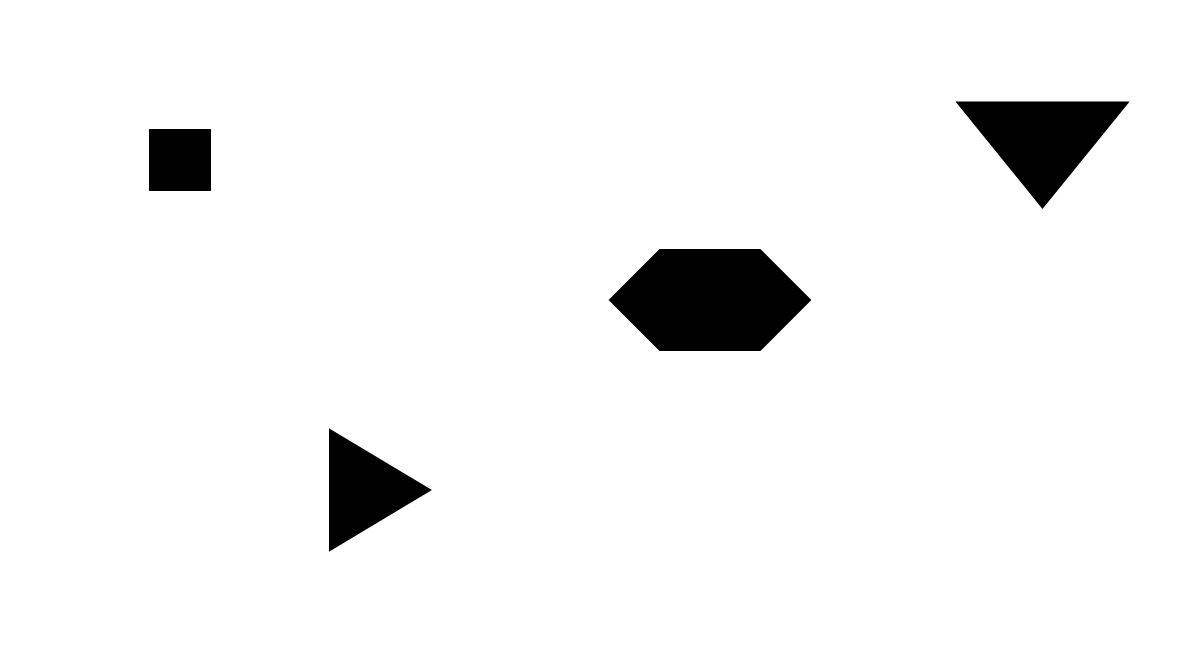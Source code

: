 <mxfile version="12.7.4" type="device"><diagram id="gZHaXraySE-Ac8VHTQlD" name="Page-1"><mxGraphModel dx="1052" dy="1006" grid="1" gridSize="10" guides="1" tooltips="1" connect="1" arrows="1" fold="1" page="1" pageScale="1" pageWidth="850" pageHeight="1100" math="0" shadow="0"><root><mxCell id="0"/><mxCell id="1" parent="0"/><mxCell id="Y4LRgEzPBfSGT7R2ETwh-1" value="" style="rounded=0;whiteSpace=wrap;html=1;strokeWidth=9;strokeColor=#FFFFFF;" parent="1" vertex="1"><mxGeometry x="40" y="220" width="590" height="320" as="geometry"/></mxCell><mxCell id="Y4LRgEzPBfSGT7R2ETwh-2" value="" style="whiteSpace=wrap;html=1;aspect=fixed;fillColor=#000000;" parent="1" vertex="1"><mxGeometry x="110" y="280" width="30" height="30" as="geometry"/></mxCell><mxCell id="Y4LRgEzPBfSGT7R2ETwh-3" value="" style="triangle;whiteSpace=wrap;html=1;fillColor=#000000;" parent="1" vertex="1"><mxGeometry x="200" y="430" width="50" height="60" as="geometry"/></mxCell><mxCell id="Y4LRgEzPBfSGT7R2ETwh-4" value="" style="shape=hexagon;perimeter=hexagonPerimeter2;whiteSpace=wrap;html=1;strokeColor=#000000;fillColor=#000000;" parent="1" vertex="1"><mxGeometry x="340" y="340" width="100" height="50" as="geometry"/></mxCell><mxCell id="Y4LRgEzPBfSGT7R2ETwh-5" value="" style="triangle;whiteSpace=wrap;html=1;rotation=90;fillColor=#000000;" parent="1" vertex="1"><mxGeometry x="530" y="250" width="52.5" height="85" as="geometry"/></mxCell></root></mxGraphModel></diagram></mxfile>